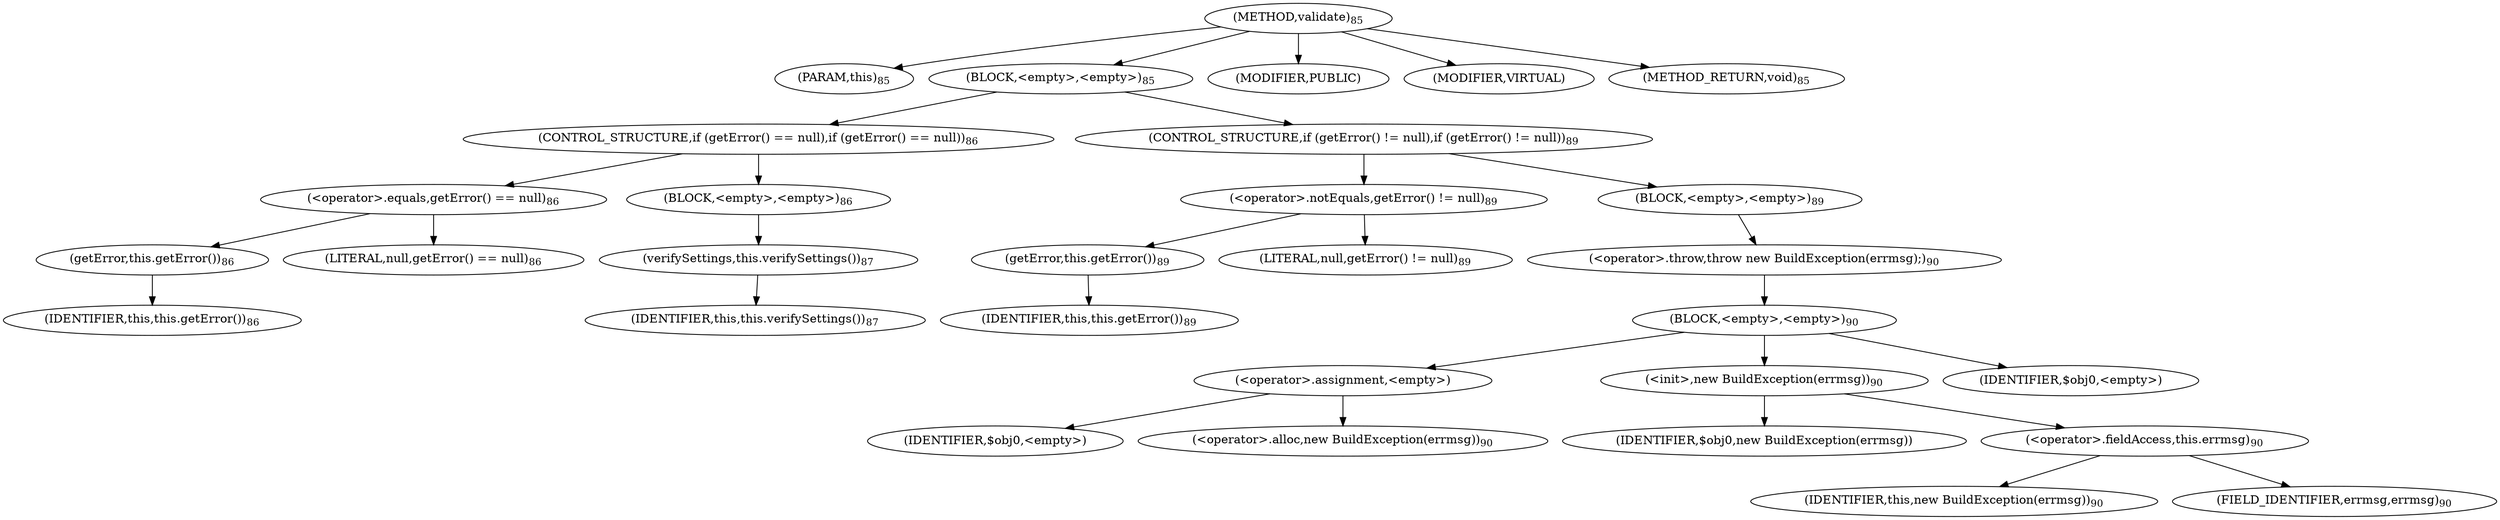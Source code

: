 digraph "validate" {  
"71" [label = <(METHOD,validate)<SUB>85</SUB>> ]
"7" [label = <(PARAM,this)<SUB>85</SUB>> ]
"72" [label = <(BLOCK,&lt;empty&gt;,&lt;empty&gt;)<SUB>85</SUB>> ]
"73" [label = <(CONTROL_STRUCTURE,if (getError() == null),if (getError() == null))<SUB>86</SUB>> ]
"74" [label = <(&lt;operator&gt;.equals,getError() == null)<SUB>86</SUB>> ]
"75" [label = <(getError,this.getError())<SUB>86</SUB>> ]
"6" [label = <(IDENTIFIER,this,this.getError())<SUB>86</SUB>> ]
"76" [label = <(LITERAL,null,getError() == null)<SUB>86</SUB>> ]
"77" [label = <(BLOCK,&lt;empty&gt;,&lt;empty&gt;)<SUB>86</SUB>> ]
"78" [label = <(verifySettings,this.verifySettings())<SUB>87</SUB>> ]
"8" [label = <(IDENTIFIER,this,this.verifySettings())<SUB>87</SUB>> ]
"79" [label = <(CONTROL_STRUCTURE,if (getError() != null),if (getError() != null))<SUB>89</SUB>> ]
"80" [label = <(&lt;operator&gt;.notEquals,getError() != null)<SUB>89</SUB>> ]
"81" [label = <(getError,this.getError())<SUB>89</SUB>> ]
"9" [label = <(IDENTIFIER,this,this.getError())<SUB>89</SUB>> ]
"82" [label = <(LITERAL,null,getError() != null)<SUB>89</SUB>> ]
"83" [label = <(BLOCK,&lt;empty&gt;,&lt;empty&gt;)<SUB>89</SUB>> ]
"84" [label = <(&lt;operator&gt;.throw,throw new BuildException(errmsg);)<SUB>90</SUB>> ]
"85" [label = <(BLOCK,&lt;empty&gt;,&lt;empty&gt;)<SUB>90</SUB>> ]
"86" [label = <(&lt;operator&gt;.assignment,&lt;empty&gt;)> ]
"87" [label = <(IDENTIFIER,$obj0,&lt;empty&gt;)> ]
"88" [label = <(&lt;operator&gt;.alloc,new BuildException(errmsg))<SUB>90</SUB>> ]
"89" [label = <(&lt;init&gt;,new BuildException(errmsg))<SUB>90</SUB>> ]
"90" [label = <(IDENTIFIER,$obj0,new BuildException(errmsg))> ]
"91" [label = <(&lt;operator&gt;.fieldAccess,this.errmsg)<SUB>90</SUB>> ]
"92" [label = <(IDENTIFIER,this,new BuildException(errmsg))<SUB>90</SUB>> ]
"93" [label = <(FIELD_IDENTIFIER,errmsg,errmsg)<SUB>90</SUB>> ]
"94" [label = <(IDENTIFIER,$obj0,&lt;empty&gt;)> ]
"95" [label = <(MODIFIER,PUBLIC)> ]
"96" [label = <(MODIFIER,VIRTUAL)> ]
"97" [label = <(METHOD_RETURN,void)<SUB>85</SUB>> ]
  "71" -> "7" 
  "71" -> "72" 
  "71" -> "95" 
  "71" -> "96" 
  "71" -> "97" 
  "72" -> "73" 
  "72" -> "79" 
  "73" -> "74" 
  "73" -> "77" 
  "74" -> "75" 
  "74" -> "76" 
  "75" -> "6" 
  "77" -> "78" 
  "78" -> "8" 
  "79" -> "80" 
  "79" -> "83" 
  "80" -> "81" 
  "80" -> "82" 
  "81" -> "9" 
  "83" -> "84" 
  "84" -> "85" 
  "85" -> "86" 
  "85" -> "89" 
  "85" -> "94" 
  "86" -> "87" 
  "86" -> "88" 
  "89" -> "90" 
  "89" -> "91" 
  "91" -> "92" 
  "91" -> "93" 
}
